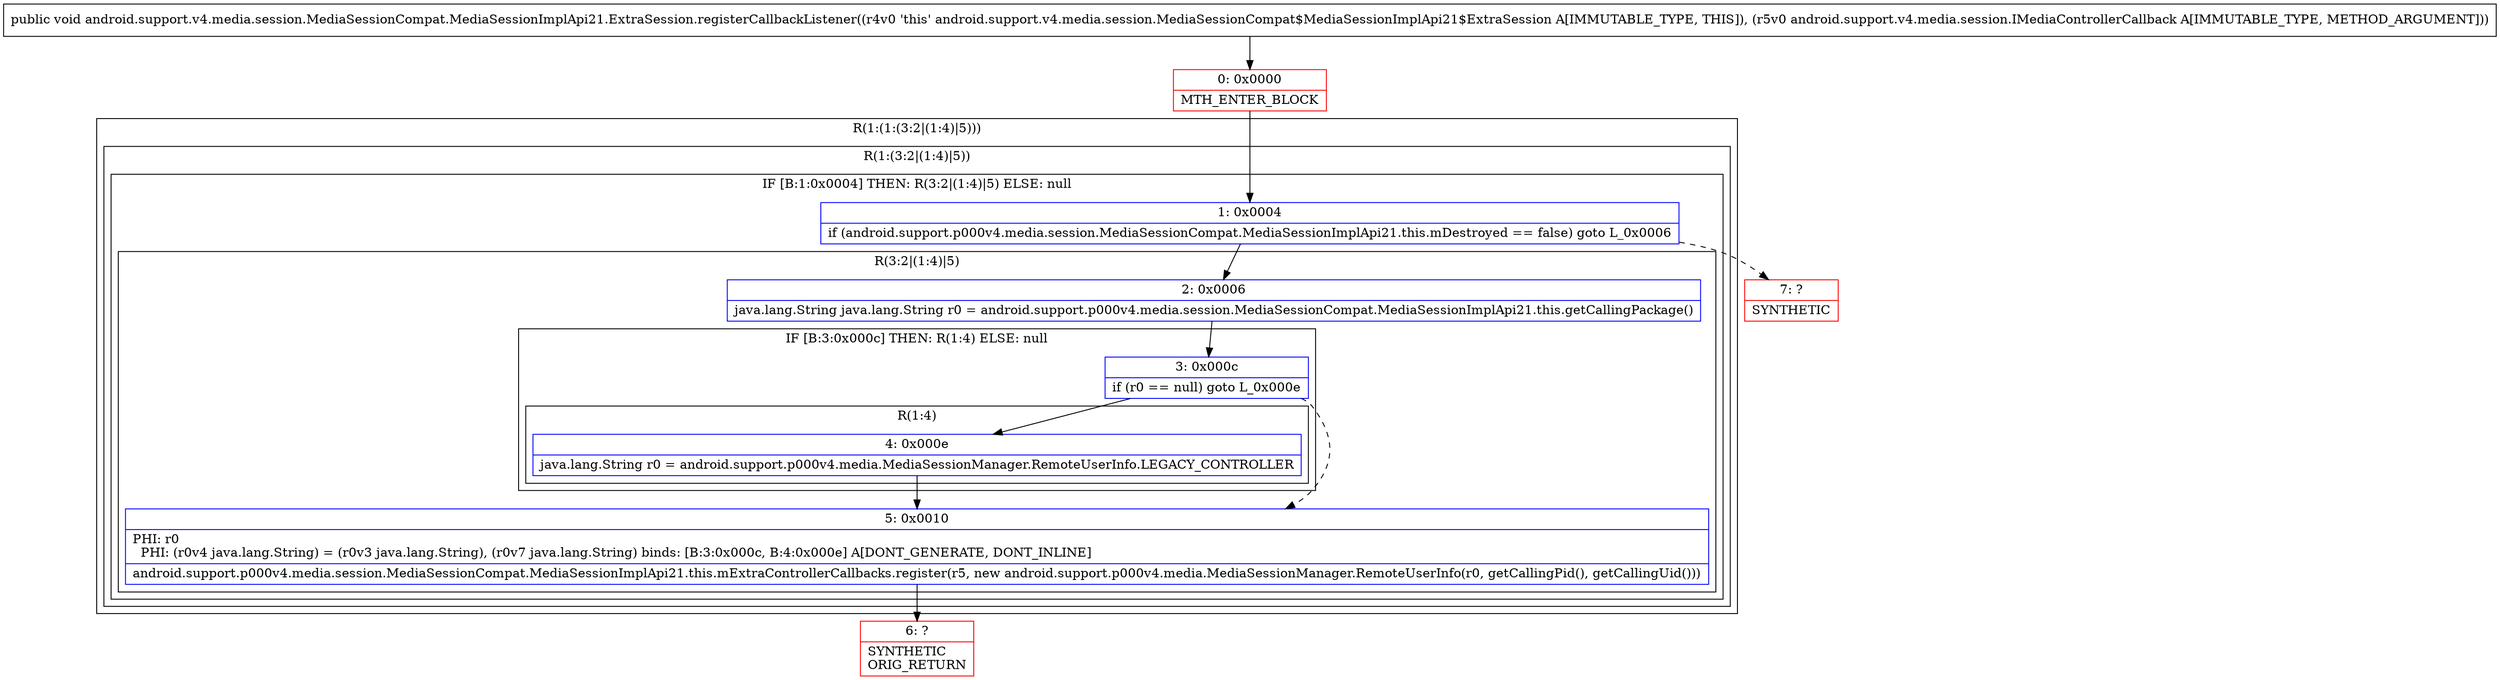 digraph "CFG forandroid.support.v4.media.session.MediaSessionCompat.MediaSessionImplApi21.ExtraSession.registerCallbackListener(Landroid\/support\/v4\/media\/session\/IMediaControllerCallback;)V" {
subgraph cluster_Region_373023485 {
label = "R(1:(1:(3:2|(1:4)|5)))";
node [shape=record,color=blue];
subgraph cluster_Region_236100406 {
label = "R(1:(3:2|(1:4)|5))";
node [shape=record,color=blue];
subgraph cluster_IfRegion_2125272122 {
label = "IF [B:1:0x0004] THEN: R(3:2|(1:4)|5) ELSE: null";
node [shape=record,color=blue];
Node_1 [shape=record,label="{1\:\ 0x0004|if (android.support.p000v4.media.session.MediaSessionCompat.MediaSessionImplApi21.this.mDestroyed == false) goto L_0x0006\l}"];
subgraph cluster_Region_2113320518 {
label = "R(3:2|(1:4)|5)";
node [shape=record,color=blue];
Node_2 [shape=record,label="{2\:\ 0x0006|java.lang.String java.lang.String r0 = android.support.p000v4.media.session.MediaSessionCompat.MediaSessionImplApi21.this.getCallingPackage()\l}"];
subgraph cluster_IfRegion_707681637 {
label = "IF [B:3:0x000c] THEN: R(1:4) ELSE: null";
node [shape=record,color=blue];
Node_3 [shape=record,label="{3\:\ 0x000c|if (r0 == null) goto L_0x000e\l}"];
subgraph cluster_Region_237451130 {
label = "R(1:4)";
node [shape=record,color=blue];
Node_4 [shape=record,label="{4\:\ 0x000e|java.lang.String r0 = android.support.p000v4.media.MediaSessionManager.RemoteUserInfo.LEGACY_CONTROLLER\l}"];
}
}
Node_5 [shape=record,label="{5\:\ 0x0010|PHI: r0 \l  PHI: (r0v4 java.lang.String) = (r0v3 java.lang.String), (r0v7 java.lang.String) binds: [B:3:0x000c, B:4:0x000e] A[DONT_GENERATE, DONT_INLINE]\l|android.support.p000v4.media.session.MediaSessionCompat.MediaSessionImplApi21.this.mExtraControllerCallbacks.register(r5, new android.support.p000v4.media.MediaSessionManager.RemoteUserInfo(r0, getCallingPid(), getCallingUid()))\l}"];
}
}
}
}
Node_0 [shape=record,color=red,label="{0\:\ 0x0000|MTH_ENTER_BLOCK\l}"];
Node_6 [shape=record,color=red,label="{6\:\ ?|SYNTHETIC\lORIG_RETURN\l}"];
Node_7 [shape=record,color=red,label="{7\:\ ?|SYNTHETIC\l}"];
MethodNode[shape=record,label="{public void android.support.v4.media.session.MediaSessionCompat.MediaSessionImplApi21.ExtraSession.registerCallbackListener((r4v0 'this' android.support.v4.media.session.MediaSessionCompat$MediaSessionImplApi21$ExtraSession A[IMMUTABLE_TYPE, THIS]), (r5v0 android.support.v4.media.session.IMediaControllerCallback A[IMMUTABLE_TYPE, METHOD_ARGUMENT])) }"];
MethodNode -> Node_0;
Node_1 -> Node_2;
Node_1 -> Node_7[style=dashed];
Node_2 -> Node_3;
Node_3 -> Node_4;
Node_3 -> Node_5[style=dashed];
Node_4 -> Node_5;
Node_5 -> Node_6;
Node_0 -> Node_1;
}

